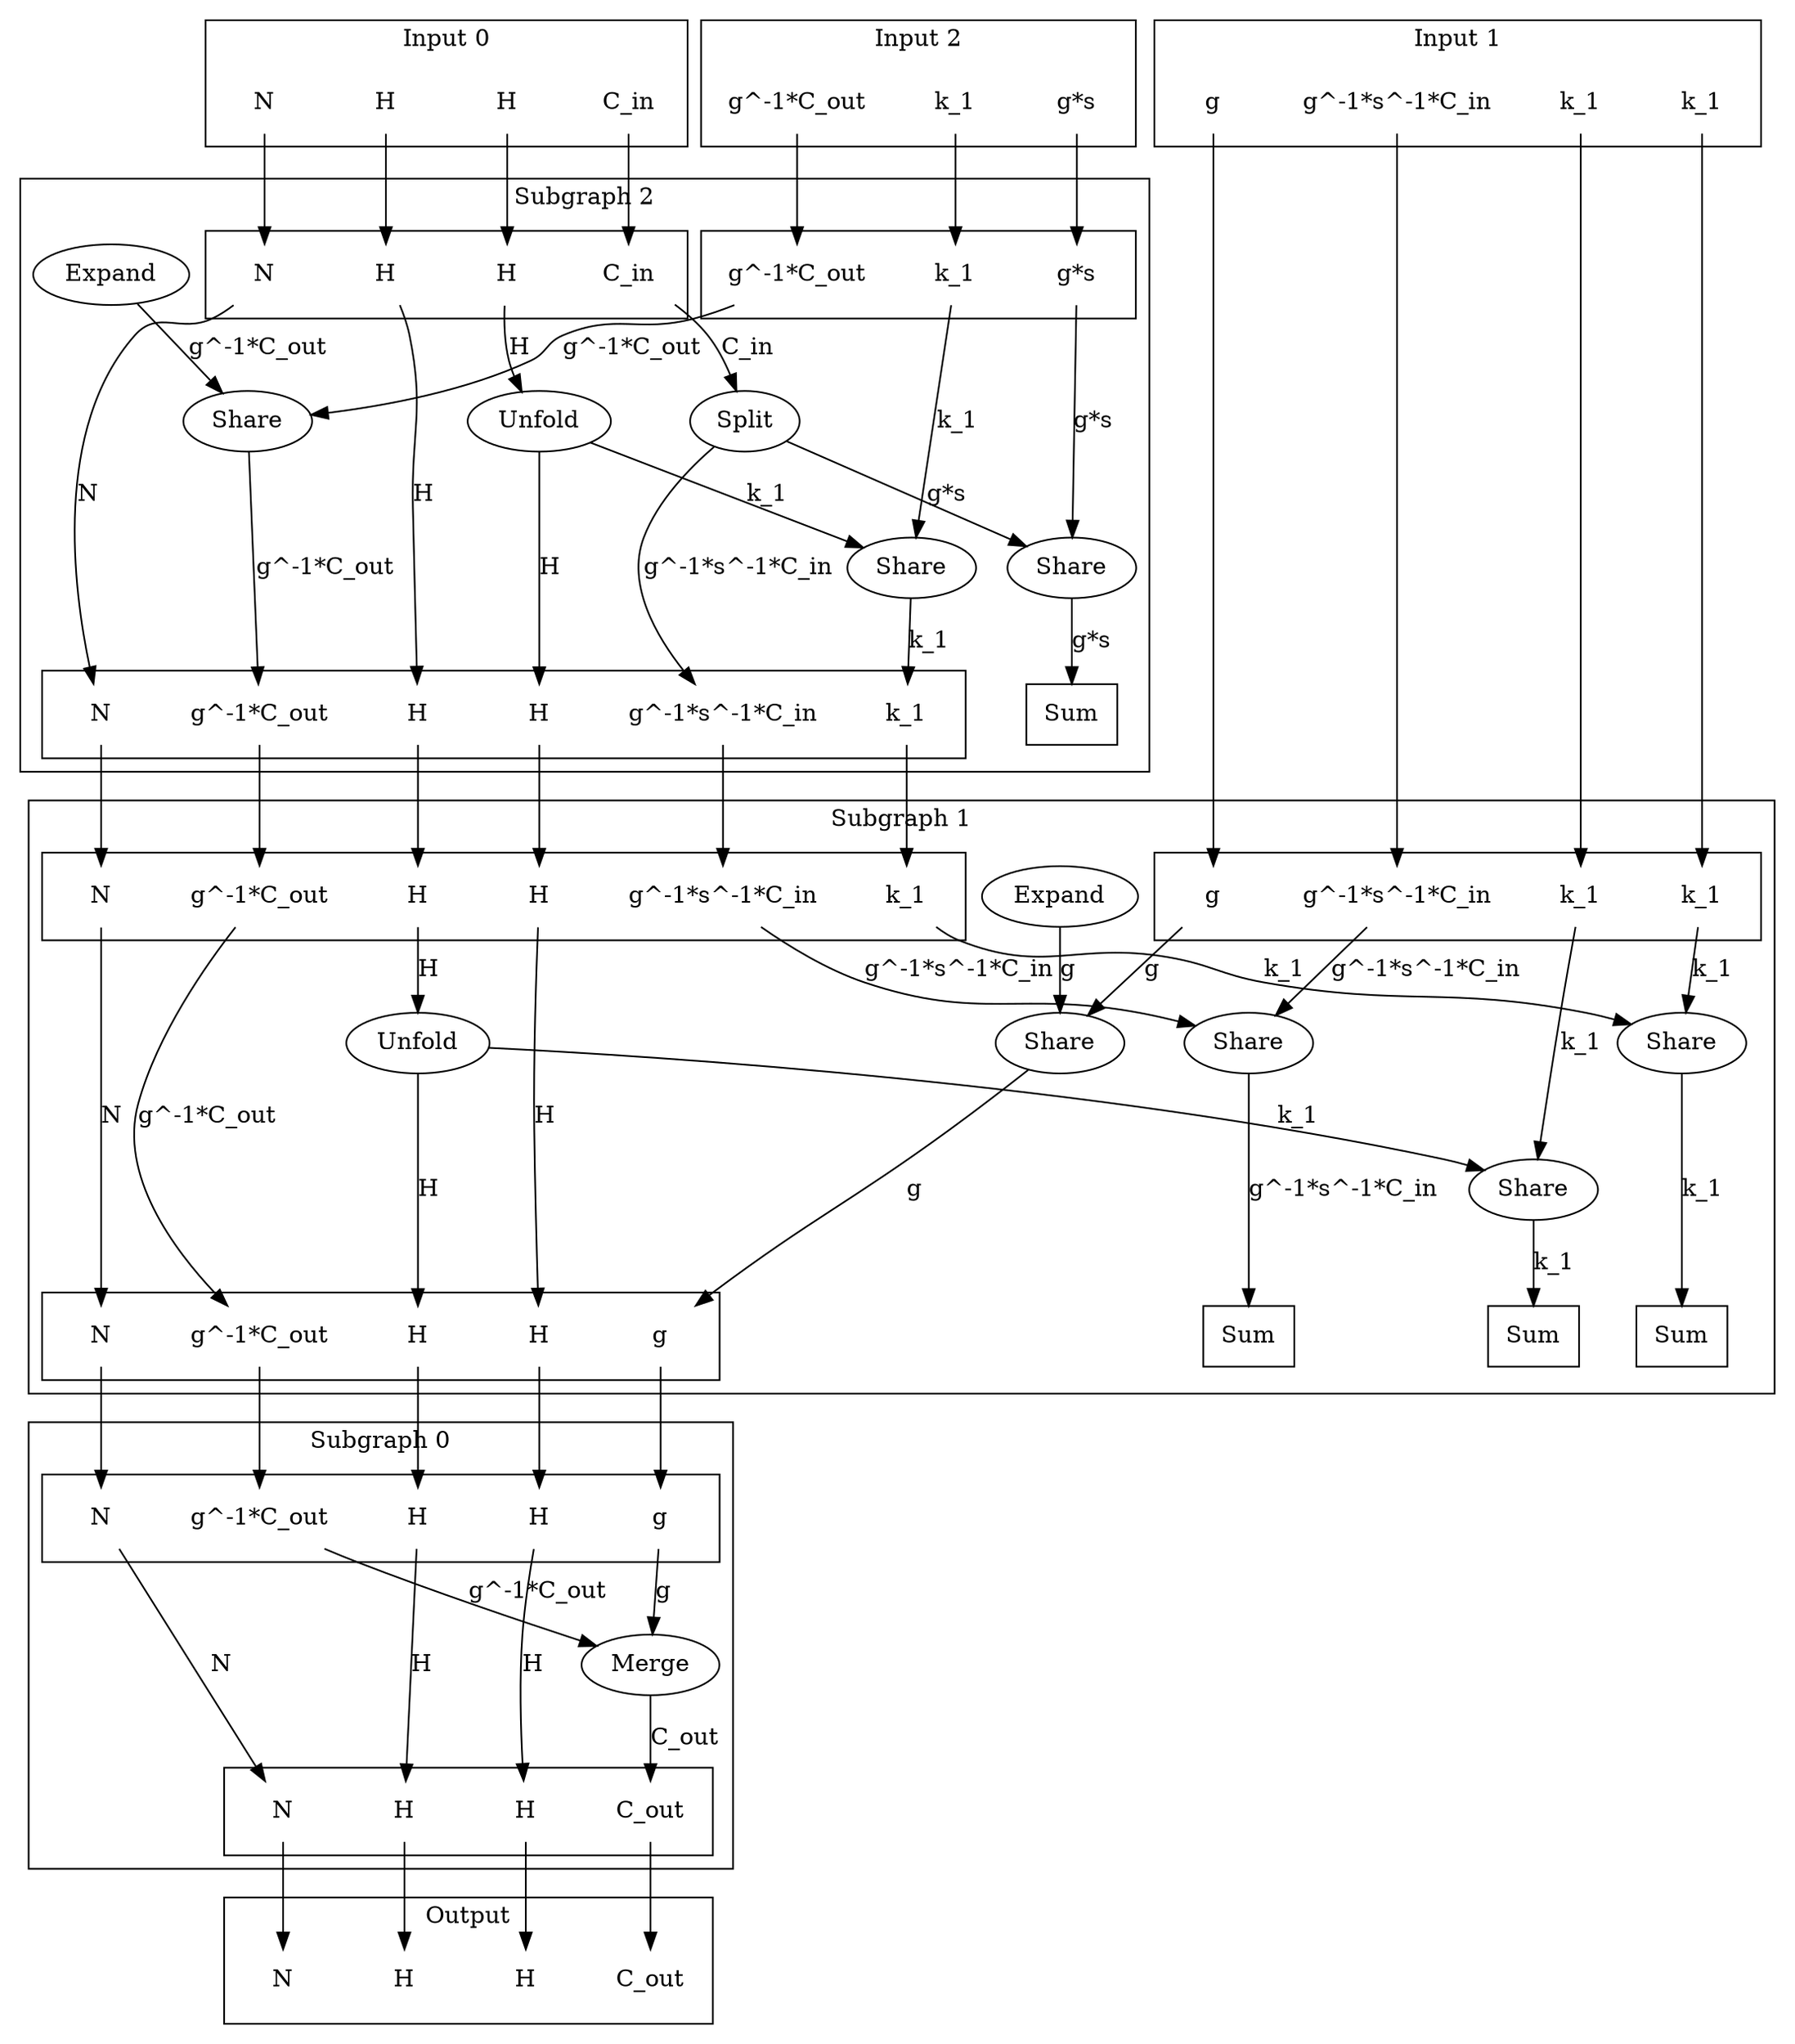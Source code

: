digraph kernel_generated {
newrank = true;

// Stage tensor.
subgraph cluster_subgraph_0 {
    label = "Subgraph 0";
    // Reductions.
    // Output.
    subgraph cluster_subgraph_0_out {
        label = "";
        interface_0_out_0x5621811c9b40 [label="N", shape=none];
        interface_0_out_0x5621811c9b68 [label="C_out", shape=none];
        interface_0_out_0x5621811c9b90 [label="H", shape=none];
        interface_0_out_0x5621811c9bb8 [label="H", shape=none];
    }
    {
        rank = same;
        interface_0_out_0x5621811c9b40;
        interface_0_out_0x5621811c9b68;
        interface_0_out_0x5621811c9b90;
        interface_0_out_0x5621811c9bb8;
    }
    // Input 0.
    subgraph cluster_subgraph_0_in_0 {
        label = "";
        interface_0_in_0x5621811c9b40 [label="N", shape=none];
        interface_0_in_0x5621811c9b90 [label="H", shape=none];
        interface_0_in_0x5621811c9bb8 [label="H", shape=none];
        interface_0_in_0x7fd5ec008198 [label="g^-1*C_out", shape=none];
        interface_0_in_0x7fd5ec008180 [label="g", shape=none];
    }
    {
        rank = same;
        interface_0_in_0x5621811c9b40;
        interface_0_in_0x5621811c9b90;
        interface_0_in_0x5621811c9bb8;
        interface_0_in_0x7fd5ec008198;
        interface_0_in_0x7fd5ec008180;
    }
    // Op's.
    op_0x7fd5ec008140 [label="Merge"];
    // Dimension's.
    interface_0_in_0x5621811c9b40 -> interface_0_out_0x5621811c9b40 [label="N"];
    op_0x7fd5ec008140 -> interface_0_out_0x5621811c9b68 [label="C_out"];
    interface_0_in_0x5621811c9b90 -> interface_0_out_0x5621811c9b90 [label="H"];
    interface_0_in_0x5621811c9bb8 -> interface_0_out_0x5621811c9bb8 [label="H"];
    interface_0_in_0x7fd5ec008180 -> op_0x7fd5ec008140 [label="g"];
    interface_0_in_0x7fd5ec008198 -> op_0x7fd5ec008140 [label="g^-1*C_out"];
}

// Stage tensor.
subgraph cluster_subgraph_1 {
    label = "Subgraph 1";
    // Reductions.
    reduce_0x7fce64005a20 [label="Sum", shape=box];
    reduce_0x7fce64001998 [label="Sum", shape=box];
    reduce_0x7fce640019b0 [label="Sum", shape=box];
    // Output.
    subgraph cluster_subgraph_1_out {
        label = "";
        interface_1_out_0x5621811c9b40 [label="N", shape=none];
        interface_1_out_0x5621811c9b90 [label="H", shape=none];
        interface_1_out_0x5621811c9bb8 [label="H", shape=none];
        interface_1_out_0x7fd5ec008198 [label="g^-1*C_out", shape=none];
        interface_1_out_0x7fd5ec008180 [label="g", shape=none];
    }
    {
        rank = same;
        reduce_0x7fce64005a20;
        reduce_0x7fce64001998;
        reduce_0x7fce640019b0;
        interface_1_out_0x5621811c9b40;
        interface_1_out_0x5621811c9b90;
        interface_1_out_0x5621811c9bb8;
        interface_1_out_0x7fd5ec008198;
        interface_1_out_0x7fd5ec008180;
    }
    // Input 0.
    subgraph cluster_subgraph_1_in_0 {
        label = "";
        interface_1_in_0x5621811c9b40 [label="N", shape=none];
        interface_1_in_0x7fd5e0004800 [label="g^-1*s^-1*C_in", shape=none];
        interface_1_in_0x7fd268007528 [label="H", shape=none];
        interface_1_in_0x5621811c9bb8 [label="H", shape=none];
        interface_1_in_0x7fd0e400cde0 [label="k_1", shape=none];
        interface_1_in_0x7fd5ec008198 [label="g^-1*C_out", shape=none];
    }
    // Input 1.
    subgraph cluster_subgraph_1_in_1 {
        label = "";
        interface_1_in_0x7fd5e0004818 [label="g^-1*s^-1*C_in", shape=none];
        interface_1_in_0x7fd5e00045e8 [label="k_1", shape=none];
        interface_1_in_0x7fd0e400cdf8 [label="k_1", shape=none];
        interface_1_in_0x7fd4bc004a78 [label="g", shape=none];
    }
    {
        rank = same;
        interface_1_in_0x5621811c9b40;
        interface_1_in_0x7fd5e0004800;
        interface_1_in_0x7fd268007528;
        interface_1_in_0x5621811c9bb8;
        interface_1_in_0x7fd0e400cde0;
        interface_1_in_0x7fd5ec008198;
        interface_1_in_0x7fd5e0004818;
        interface_1_in_0x7fd5e00045e8;
        interface_1_in_0x7fd0e400cdf8;
        interface_1_in_0x7fd4bc004a78;
    }
    // Op's.
    op_0x7fd0e400cdc0 [label="Share"];
    op_0x7fd268007500 [label="Unfold"];
    op_0x7fd4bc004a40 [label="Share"];
    op_0x7fd5e00045b0 [label="Share"];
    op_0x7fd5e00047e0 [label="Share"];
    op_0x7fd5e0004a58 [label="Expand"];
    // Dimension's.
    interface_1_in_0x5621811c9b40 -> interface_1_out_0x5621811c9b40 [label="N"];
    op_0x7fd268007500 -> interface_1_out_0x5621811c9b90 [label="H"];
    interface_1_in_0x5621811c9bb8 -> interface_1_out_0x5621811c9bb8 [label="H"];
    op_0x7fd5e00045b0 -> reduce_0x7fce64001998 [label="k_1"];
    op_0x7fd0e400cdc0 -> reduce_0x7fce640019b0 [label="k_1"];
    op_0x7fd5e00047e0 -> reduce_0x7fce64005a20 [label="g^-1*s^-1*C_in"];
    interface_1_in_0x7fd0e400cde0 -> op_0x7fd0e400cdc0 [label="k_1"];
    interface_1_in_0x7fd0e400cdf8 -> op_0x7fd0e400cdc0 [label="k_1"];
    interface_1_in_0x7fd268007528 -> op_0x7fd268007500 [label="H"];
    op_0x7fd5e0004a58 -> op_0x7fd4bc004a40 [label="g"];
    interface_1_in_0x7fd4bc004a78 -> op_0x7fd4bc004a40 [label="g"];
    op_0x7fd268007500 -> op_0x7fd5e00045b0 [label="k_1"];
    interface_1_in_0x7fd5e00045e8 -> op_0x7fd5e00045b0 [label="k_1"];
    interface_1_in_0x7fd5e0004800 -> op_0x7fd5e00047e0 [label="g^-1*s^-1*C_in"];
    interface_1_in_0x7fd5e0004818 -> op_0x7fd5e00047e0 [label="g^-1*s^-1*C_in"];
    op_0x7fd4bc004a40 -> interface_1_out_0x7fd5ec008180 [label="g"];
    interface_1_in_0x7fd5ec008198 -> interface_1_out_0x7fd5ec008198 [label="g^-1*C_out"];
}

// Stage tensor.
subgraph cluster_subgraph_2 {
    label = "Subgraph 2";
    // Reductions.
    reduce_0x7fce64003010 [label="Sum", shape=box];
    // Output.
    subgraph cluster_subgraph_2_out {
        label = "";
        interface_2_out_0x5621811c9b40 [label="N", shape=none];
        interface_2_out_0x7fd5e0004800 [label="g^-1*s^-1*C_in", shape=none];
        interface_2_out_0x7fd268007528 [label="H", shape=none];
        interface_2_out_0x5621811c9bb8 [label="H", shape=none];
        interface_2_out_0x7fd0e400cde0 [label="k_1", shape=none];
        interface_2_out_0x7fd5ec008198 [label="g^-1*C_out", shape=none];
    }
    {
        rank = same;
        reduce_0x7fce64003010;
        interface_2_out_0x5621811c9b40;
        interface_2_out_0x7fd5e0004800;
        interface_2_out_0x7fd268007528;
        interface_2_out_0x5621811c9bb8;
        interface_2_out_0x7fd0e400cde0;
        interface_2_out_0x7fd5ec008198;
    }
    // Input 0.
    subgraph cluster_subgraph_2_in_0 {
        label = "";
        interface_2_in_0x5621811c9b40 [label="N", shape=none];
        interface_2_in_0x7fc3d03afa80 [label="C_in", shape=none];
        interface_2_in_0x7fd268007528 [label="H", shape=none];
        interface_2_in_0x7fd228054568 [label="H", shape=none];
    }
    // Input 1.
    subgraph cluster_subgraph_2_in_1 {
        label = "";
        interface_2_in_0x7fd4a4232ff8 [label="g*s", shape=none];
        interface_2_in_0x7fd0380547b8 [label="k_1", shape=none];
        interface_2_in_0x7fd038054268 [label="g^-1*C_out", shape=none];
    }
    {
        rank = same;
        interface_2_in_0x5621811c9b40;
        interface_2_in_0x7fc3d03afa80;
        interface_2_in_0x7fd268007528;
        interface_2_in_0x7fd228054568;
        interface_2_in_0x7fd4a4232ff8;
        interface_2_in_0x7fd0380547b8;
        interface_2_in_0x7fd038054268;
    }
    // Op's.
    op_0x5621811b6cf8 [label="Expand"];
    op_0x7fc3d03afa40 [label="Split"];
    op_0x7fd038054230 [label="Share"];
    op_0x7fd038054780 [label="Share"];
    op_0x7fd228054540 [label="Unfold"];
    op_0x7fd4a4232fc0 [label="Share"];
    // Dimension's.
    interface_2_in_0x5621811c9b40 -> interface_2_out_0x5621811c9b40 [label="N"];
    op_0x7fd228054540 -> interface_2_out_0x5621811c9bb8 [label="H"];
    interface_2_in_0x7fc3d03afa80 -> op_0x7fc3d03afa40 [label="C_in"];
    op_0x7fd4a4232fc0 -> reduce_0x7fce64003010 [label="g*s"];
    op_0x5621811b6cf8 -> op_0x7fd038054230 [label="g^-1*C_out"];
    interface_2_in_0x7fd038054268 -> op_0x7fd038054230 [label="g^-1*C_out"];
    op_0x7fd228054540 -> op_0x7fd038054780 [label="k_1"];
    interface_2_in_0x7fd0380547b8 -> op_0x7fd038054780 [label="k_1"];
    op_0x7fd038054780 -> interface_2_out_0x7fd0e400cde0 [label="k_1"];
    interface_2_in_0x7fd228054568 -> op_0x7fd228054540 [label="H"];
    interface_2_in_0x7fd268007528 -> interface_2_out_0x7fd268007528 [label="H"];
    op_0x7fc3d03afa40 -> op_0x7fd4a4232fc0 [label="g*s"];
    interface_2_in_0x7fd4a4232ff8 -> op_0x7fd4a4232fc0 [label="g*s"];
    op_0x7fc3d03afa40 -> interface_2_out_0x7fd5e0004800 [label="g^-1*s^-1*C_in"];
    op_0x7fd038054230 -> interface_2_out_0x7fd5ec008198 [label="g^-1*C_out"];
}

// Input tensor.
subgraph cluster_subgraph_3 {
    label = "Input 0";
    interface_3_out_0x5621811c9b40 [label="N", shape=none];
    interface_3_out_0x7fc3d03afa80 [label="C_in", shape=none];
    interface_3_out_0x7fd268007528 [label="H", shape=none];
    interface_3_out_0x7fd228054568 [label="H", shape=none];
}

interface_3_out_0x5621811c9b40 -> interface_2_in_0x5621811c9b40;
interface_3_out_0x7fc3d03afa80 -> interface_2_in_0x7fc3d03afa80;
interface_3_out_0x7fd268007528 -> interface_2_in_0x7fd268007528;
interface_3_out_0x7fd228054568 -> interface_2_in_0x7fd228054568;

// Input tensor.
subgraph cluster_subgraph_4 {
    label = "Input 2";
    interface_4_out_0x7fd4a4232ff8 [label="g*s", shape=none];
    interface_4_out_0x7fd0380547b8 [label="k_1", shape=none];
    interface_4_out_0x7fd038054268 [label="g^-1*C_out", shape=none];
}

interface_4_out_0x7fd4a4232ff8 -> interface_2_in_0x7fd4a4232ff8;
interface_4_out_0x7fd0380547b8 -> interface_2_in_0x7fd0380547b8;
interface_4_out_0x7fd038054268 -> interface_2_in_0x7fd038054268;

interface_2_out_0x5621811c9b40 -> interface_1_in_0x5621811c9b40;
interface_2_out_0x7fd5e0004800 -> interface_1_in_0x7fd5e0004800;
interface_2_out_0x7fd268007528 -> interface_1_in_0x7fd268007528;
interface_2_out_0x5621811c9bb8 -> interface_1_in_0x5621811c9bb8;
interface_2_out_0x7fd0e400cde0 -> interface_1_in_0x7fd0e400cde0;
interface_2_out_0x7fd5ec008198 -> interface_1_in_0x7fd5ec008198;

// Input tensor.
subgraph cluster_subgraph_5 {
    label = "Input 1";
    interface_5_out_0x7fd5e0004818 [label="g^-1*s^-1*C_in", shape=none];
    interface_5_out_0x7fd5e00045e8 [label="k_1", shape=none];
    interface_5_out_0x7fd0e400cdf8 [label="k_1", shape=none];
    interface_5_out_0x7fd4bc004a78 [label="g", shape=none];
}

interface_5_out_0x7fd5e0004818 -> interface_1_in_0x7fd5e0004818;
interface_5_out_0x7fd5e00045e8 -> interface_1_in_0x7fd5e00045e8;
interface_5_out_0x7fd0e400cdf8 -> interface_1_in_0x7fd0e400cdf8;
interface_5_out_0x7fd4bc004a78 -> interface_1_in_0x7fd4bc004a78;

interface_1_out_0x5621811c9b40 -> interface_0_in_0x5621811c9b40;
interface_1_out_0x5621811c9b90 -> interface_0_in_0x5621811c9b90;
interface_1_out_0x5621811c9bb8 -> interface_0_in_0x5621811c9bb8;
interface_1_out_0x7fd5ec008198 -> interface_0_in_0x7fd5ec008198;
interface_1_out_0x7fd5ec008180 -> interface_0_in_0x7fd5ec008180;

{
    rank = same;
    interface_3_out_0x5621811c9b40;
    interface_3_out_0x7fc3d03afa80;
    interface_3_out_0x7fd268007528;
    interface_3_out_0x7fd228054568;
    interface_5_out_0x7fd5e0004818;
    interface_5_out_0x7fd5e00045e8;
    interface_5_out_0x7fd0e400cdf8;
    interface_5_out_0x7fd4bc004a78;
    interface_4_out_0x7fd4a4232ff8;
    interface_4_out_0x7fd0380547b8;
    interface_4_out_0x7fd038054268;
}
subgraph cluster_subgraph_output {
    label = "Output";
    interface_6_in_0x5621811c9b40 [label="N", shape=none];
    interface_6_in_0x5621811c9b68 [label="C_out", shape=none];
    interface_6_in_0x5621811c9b90 [label="H", shape=none];
    interface_6_in_0x5621811c9bb8 [label="H", shape=none];
}
interface_0_out_0x5621811c9b40 -> interface_6_in_0x5621811c9b40;
interface_0_out_0x5621811c9b68 -> interface_6_in_0x5621811c9b68;
interface_0_out_0x5621811c9b90 -> interface_6_in_0x5621811c9b90;
interface_0_out_0x5621811c9bb8 -> interface_6_in_0x5621811c9bb8;

}
